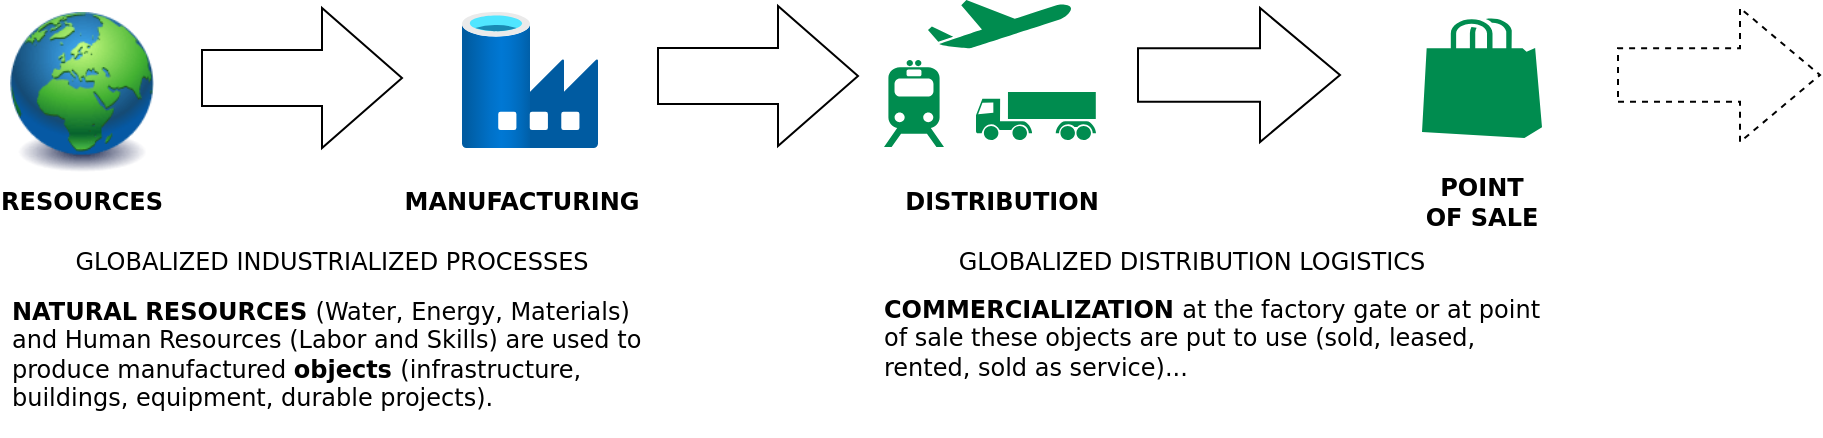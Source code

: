 <mxfile version="16.5.1" type="device"><diagram id="7cgdyGnaYh2V-9Ji7r5o" name="Page-1"><mxGraphModel dx="458" dy="278" grid="1" gridSize="10" guides="1" tooltips="1" connect="1" arrows="1" fold="1" page="1" pageScale="1" pageWidth="1169" pageHeight="827" math="0" shadow="0"><root><mxCell id="0"/><mxCell id="1" parent="0"/><mxCell id="JD2qEgS04KCjh4JJh1gi-29" value="" style="image;html=1;image=img/lib/clip_art/general/Earth_globe_128x128.png;fontFamily=Dejavu Sans;" parent="1" vertex="1"><mxGeometry x="80" y="210" width="80" height="80" as="geometry"/></mxCell><mxCell id="JD2qEgS04KCjh4JJh1gi-30" value="" style="aspect=fixed;html=1;points=[];align=center;image;fontSize=12;image=img/lib/azure2/databases/Data_Factory.svg;fontFamily=Dejavu Sans;" parent="1" vertex="1"><mxGeometry x="310" y="210" width="68" height="68" as="geometry"/></mxCell><mxCell id="JD2qEgS04KCjh4JJh1gi-34" value="" style="html=1;shadow=0;dashed=0;align=center;verticalAlign=middle;shape=mxgraph.arrows2.arrow;dy=0.6;dx=40;flipH=1;notch=0;rotation=-180;fontFamily=Dejavu Sans;" parent="1" vertex="1"><mxGeometry x="180" y="208" width="100" height="70" as="geometry"/></mxCell><mxCell id="JD2qEgS04KCjh4JJh1gi-36" value="" style="shape=mxgraph.signs.transportation.train_2;html=1;pointerEvents=1;fillColor=#008c4f;strokeColor=none;verticalLabelPosition=bottom;verticalAlign=top;align=center;fontFamily=Dejavu Sans;" parent="1" vertex="1"><mxGeometry x="521" y="234" width="30" height="43.5" as="geometry"/></mxCell><mxCell id="JD2qEgS04KCjh4JJh1gi-37" value="" style="shape=mxgraph.signs.transportation.truck_7;html=1;pointerEvents=1;fillColor=#008c4f;strokeColor=none;verticalLabelPosition=bottom;verticalAlign=top;align=center;fontFamily=Dejavu Sans;" parent="1" vertex="1"><mxGeometry x="567" y="250" width="60" height="24" as="geometry"/></mxCell><mxCell id="JD2qEgS04KCjh4JJh1gi-38" value="" style="shape=mxgraph.signs.transportation.airplane_1;html=1;pointerEvents=1;fillColor=#008c4f;strokeColor=none;verticalLabelPosition=bottom;verticalAlign=top;align=center;fontFamily=Dejavu Sans;" parent="1" vertex="1"><mxGeometry x="543" y="204" width="72" height="24.5" as="geometry"/></mxCell><mxCell id="JD2qEgS04KCjh4JJh1gi-39" value="" style="html=1;shadow=0;dashed=0;align=center;verticalAlign=middle;shape=mxgraph.arrows2.arrow;dy=0.6;dx=40;flipH=1;notch=0;rotation=-180;fontFamily=Dejavu Sans;" parent="1" vertex="1"><mxGeometry x="408" y="207" width="100" height="70" as="geometry"/></mxCell><mxCell id="JD2qEgS04KCjh4JJh1gi-40" value="" style="html=1;shadow=0;dashed=0;align=center;verticalAlign=middle;shape=mxgraph.arrows2.arrow;dy=0.6;dx=40;flipH=1;notch=0;rotation=-180;fontFamily=Dejavu Sans;" parent="1" vertex="1"><mxGeometry x="648" y="208" width="101" height="67" as="geometry"/></mxCell><mxCell id="JD2qEgS04KCjh4JJh1gi-41" value="" style="verticalLabelPosition=bottom;html=1;verticalAlign=top;align=center;strokeColor=none;fillColor=#008c4f;shape=mxgraph.azure.azure_marketplace;fontFamily=Dejavu Sans;" parent="1" vertex="1"><mxGeometry x="790" y="213" width="60" height="60" as="geometry"/></mxCell><mxCell id="JD2qEgS04KCjh4JJh1gi-42" value="&lt;b&gt;RESOURCES&lt;/b&gt;" style="text;html=1;strokeColor=none;fillColor=none;align=center;verticalAlign=middle;whiteSpace=wrap;rounded=0;fontFamily=Dejavu Sans;" parent="1" vertex="1"><mxGeometry x="90" y="290" width="60" height="30" as="geometry"/></mxCell><mxCell id="JD2qEgS04KCjh4JJh1gi-43" value="&lt;b&gt;MANUFACTURING&lt;/b&gt;" style="text;html=1;strokeColor=none;fillColor=none;align=center;verticalAlign=middle;whiteSpace=wrap;rounded=0;fontFamily=Dejavu Sans;" parent="1" vertex="1"><mxGeometry x="310" y="290" width="60" height="30" as="geometry"/></mxCell><mxCell id="JD2qEgS04KCjh4JJh1gi-44" value="&lt;b&gt;DISTRIBUTION&lt;br&gt;&lt;/b&gt;" style="text;html=1;strokeColor=none;fillColor=none;align=center;verticalAlign=middle;whiteSpace=wrap;rounded=0;fontFamily=Dejavu Sans;" parent="1" vertex="1"><mxGeometry x="550" y="290" width="60" height="30" as="geometry"/></mxCell><mxCell id="JD2qEgS04KCjh4JJh1gi-45" value="&lt;b&gt;POINT OF SALE&lt;br&gt;&lt;/b&gt;" style="text;html=1;strokeColor=none;fillColor=none;align=center;verticalAlign=middle;whiteSpace=wrap;rounded=0;fontFamily=Dejavu Sans;" parent="1" vertex="1"><mxGeometry x="790" y="290" width="60" height="30" as="geometry"/></mxCell><mxCell id="JD2qEgS04KCjh4JJh1gi-46" value="" style="html=1;shadow=0;align=center;verticalAlign=middle;shape=mxgraph.arrows2.arrow;dy=0.6;dx=40;flipH=1;notch=0;rotation=-180;fontFamily=Dejavu Sans;dashed=1;" parent="1" vertex="1"><mxGeometry x="888" y="208" width="101" height="67" as="geometry"/></mxCell><mxCell id="JD2qEgS04KCjh4JJh1gi-47" value="GLOBALIZED INDUSTRIALIZED PROCESSES" style="text;html=1;strokeColor=none;fillColor=none;align=center;verticalAlign=middle;whiteSpace=wrap;rounded=0;fontFamily=Dejavu Sans;" parent="1" vertex="1"><mxGeometry x="100" y="320" width="290" height="30" as="geometry"/></mxCell><mxCell id="JD2qEgS04KCjh4JJh1gi-48" value="GLOBALIZED DISTRIBUTION LOGISTICS" style="text;html=1;strokeColor=none;fillColor=none;align=center;verticalAlign=middle;whiteSpace=wrap;rounded=0;fontFamily=Dejavu Sans;" parent="1" vertex="1"><mxGeometry x="530" y="320" width="290" height="30" as="geometry"/></mxCell><mxCell id="JD2qEgS04KCjh4JJh1gi-49" value="&lt;h1&gt;&lt;span style=&quot;white-space: pre&quot;&gt;&#9;&lt;/span&gt;&lt;/h1&gt;&lt;p&gt;&lt;b&gt;NATURAL RESOURCES &lt;/b&gt;(Water, Energy, Materials) and Human Resources (Labor and Skills) are used to produce manufactured &lt;b&gt;objects &lt;/b&gt;(infrastructure, buildings, equipment, durable projects).&lt;/p&gt;" style="text;html=1;strokeColor=none;fillColor=none;spacing=5;spacingTop=-20;whiteSpace=wrap;overflow=hidden;rounded=0;fontFamily=Dejavu Sans;" parent="1" vertex="1"><mxGeometry x="80" y="302" width="340" height="120" as="geometry"/></mxCell><mxCell id="JD2qEgS04KCjh4JJh1gi-50" value="&lt;h1 style=&quot;text-align: right&quot;&gt;&lt;span&gt;&#9;&lt;/span&gt;&lt;br&gt;&lt;/h1&gt;&lt;div&gt;&lt;b&gt;COMMERCIALIZATION &lt;/b&gt;at the factory gate or at point of sale these objects are put to use (sold, leased, rented, sold as service)...&lt;/div&gt;" style="text;html=1;strokeColor=none;fillColor=none;spacing=5;spacingTop=-20;whiteSpace=wrap;overflow=hidden;rounded=0;fontFamily=Dejavu Sans;" parent="1" vertex="1"><mxGeometry x="516" y="301" width="340" height="110" as="geometry"/></mxCell></root></mxGraphModel></diagram></mxfile>